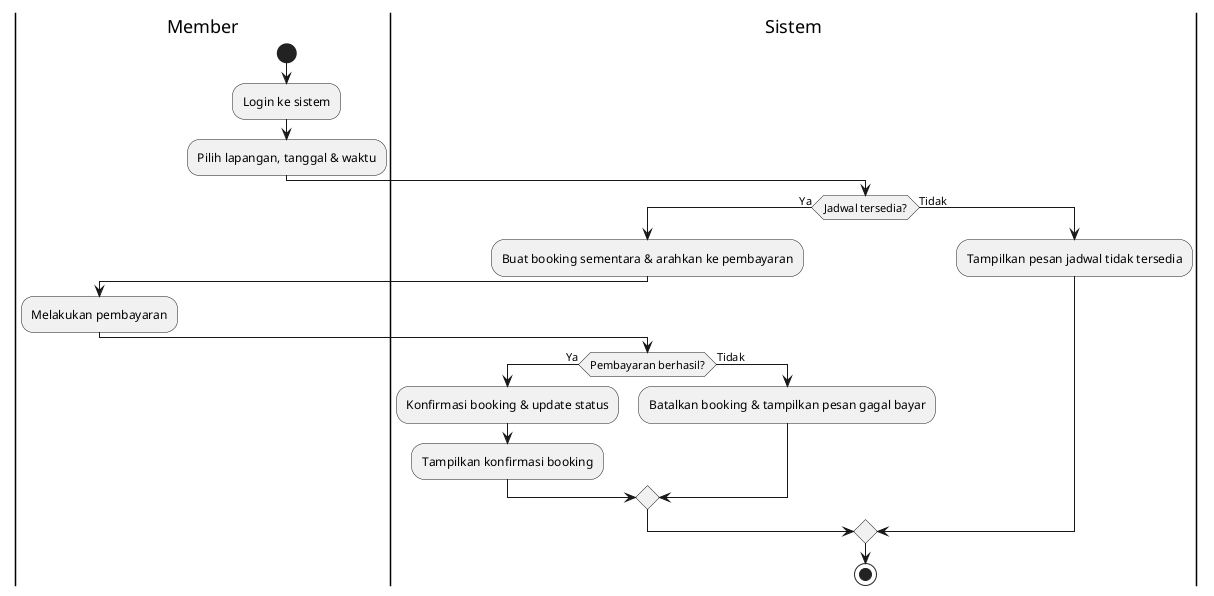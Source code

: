 @startuml
|Member|
start
:Login ke sistem;
:Pilih lapangan, tanggal & waktu;

|Sistem|
if (Jadwal tersedia?) then (Ya)
  :Buat booking sementara & arahkan ke pembayaran;
  |Member|
  :Melakukan pembayaran;
  |Sistem|
  if (Pembayaran berhasil?) then (Ya)
    :Konfirmasi booking & update status;
    :Tampilkan konfirmasi booking;
  else (Tidak)
    :Batalkan booking & tampilkan pesan gagal bayar;
  endif
else (Tidak)
  :Tampilkan pesan jadwal tidak tersedia;
endif
stop
@enduml